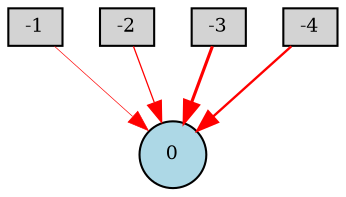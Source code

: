 digraph {
	node [fontsize=9 height=0.2 shape=circle width=0.2]
	-1 [fillcolor=lightgray shape=box style=filled]
	-2 [fillcolor=lightgray shape=box style=filled]
	-3 [fillcolor=lightgray shape=box style=filled]
	-4 [fillcolor=lightgray shape=box style=filled]
	0 [fillcolor=lightblue style=filled]
	-2 -> 0 [color=red penwidth=0.6087486156986882 style=solid]
	-1 -> 0 [color=red penwidth=0.31869027593430777 style=solid]
	-3 -> 0 [color=red penwidth=1.4944641449100144 style=solid]
	-4 -> 0 [color=red penwidth=1.1313790153658176 style=solid]
}
